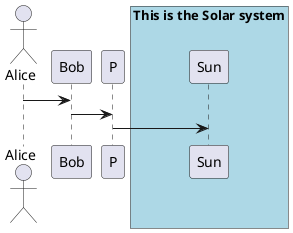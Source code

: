 {
  "sha1": "3no21bfu5aye8n5ayel035b0btuhxit",
  "insertion": {
    "when": "2024-05-30T20:48:20.306Z",
    "user": "plantuml@gmail.com"
  }
}
@startuml
actor Alice
participant Bob
participant P

box "This is the Solar system" #LightBlue
participant Sun
end box

Alice -> Bob
Bob -> P
P -> Sun
@enduml


